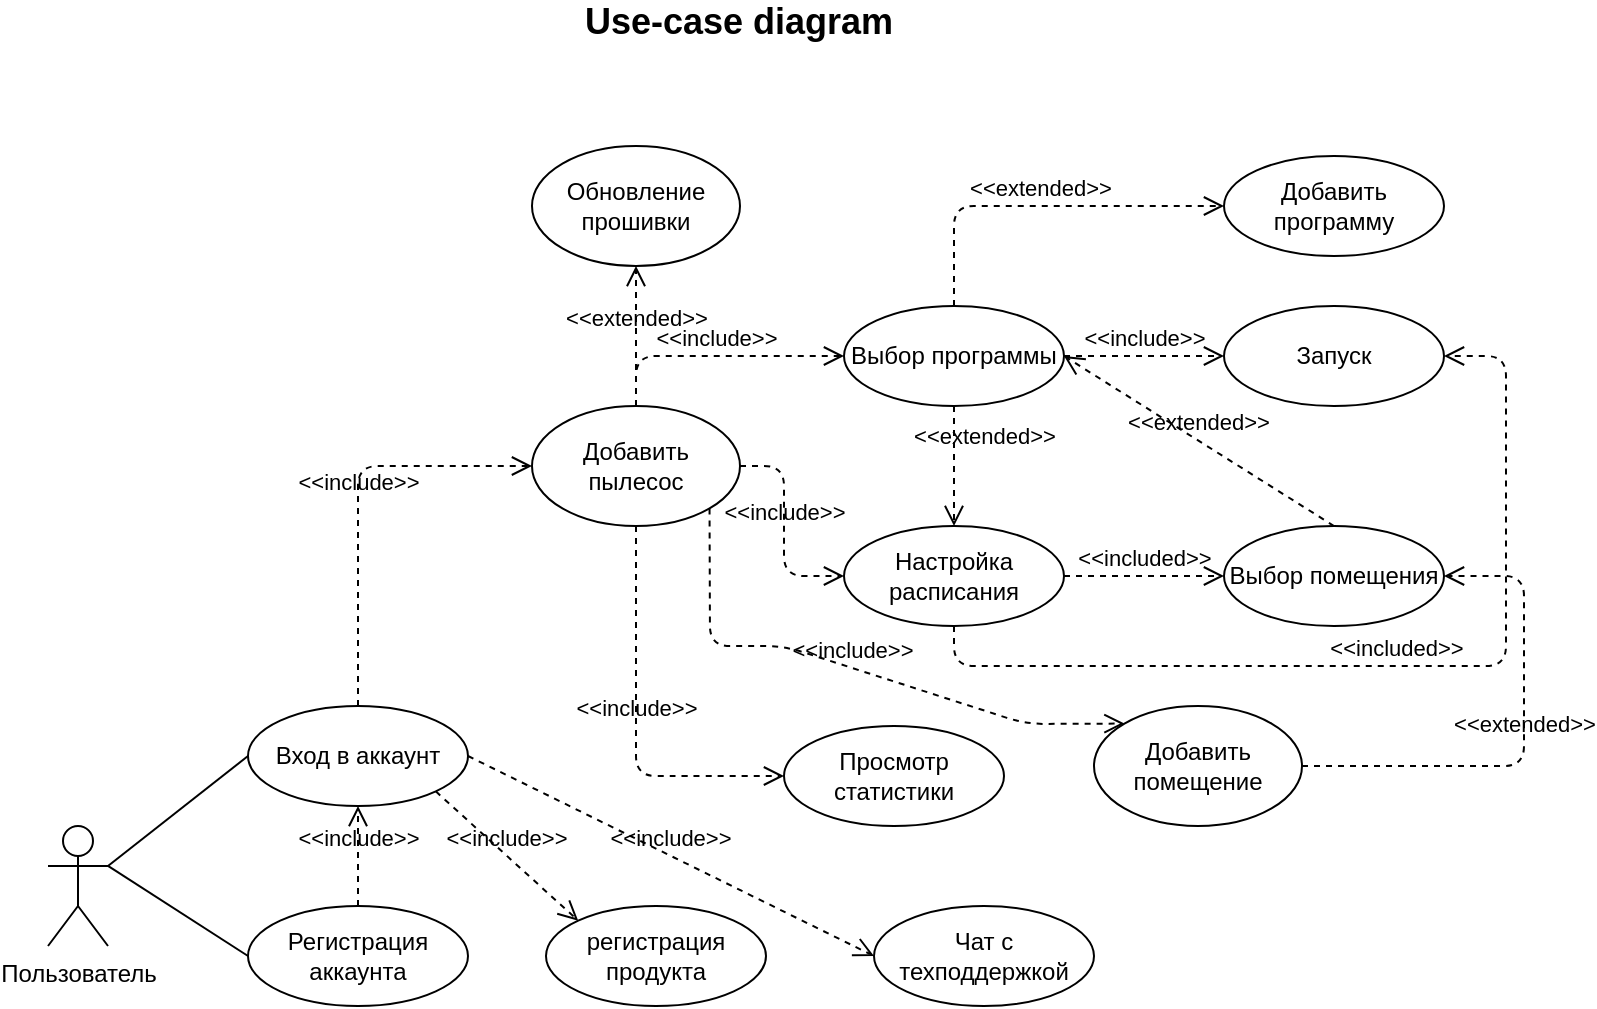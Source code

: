 <mxfile>
    <diagram id="xR59Nx-GNKhP8YMmGbBa" name="Страница 1">
        <mxGraphModel dx="1400" dy="797" grid="1" gridSize="10" guides="1" tooltips="1" connect="1" arrows="1" fold="1" page="1" pageScale="1" pageWidth="1169" pageHeight="827" math="0" shadow="0">
            <root>
                <mxCell id="0"/>
                <mxCell id="1" parent="0"/>
                <mxCell id="51" value="" style="group" vertex="1" connectable="0" parent="1">
                    <mxGeometry x="216" y="110" width="738" height="502" as="geometry"/>
                </mxCell>
                <mxCell id="3" value="Пользователь" style="shape=umlActor;verticalLabelPosition=bottom;verticalAlign=top;html=1;" parent="51" vertex="1">
                    <mxGeometry y="412" width="30" height="60" as="geometry"/>
                </mxCell>
                <mxCell id="4" value="Запуск" style="ellipse;whiteSpace=wrap;html=1;" parent="51" vertex="1">
                    <mxGeometry x="588" y="152" width="110" height="50" as="geometry"/>
                </mxCell>
                <mxCell id="5" value="Выбор программы" style="ellipse;whiteSpace=wrap;html=1;" parent="51" vertex="1">
                    <mxGeometry x="398" y="152" width="110" height="50" as="geometry"/>
                </mxCell>
                <mxCell id="6" value="Выбор помещения" style="ellipse;whiteSpace=wrap;html=1;" parent="51" vertex="1">
                    <mxGeometry x="588" y="262" width="110" height="50" as="geometry"/>
                </mxCell>
                <mxCell id="7" value="Настройка расписания" style="ellipse;whiteSpace=wrap;html=1;" parent="51" vertex="1">
                    <mxGeometry x="398" y="262" width="110" height="50" as="geometry"/>
                </mxCell>
                <mxCell id="8" value="Просмотр статистики" style="ellipse;whiteSpace=wrap;html=1;" parent="51" vertex="1">
                    <mxGeometry x="368" y="362" width="110" height="50" as="geometry"/>
                </mxCell>
                <mxCell id="9" value="Регистрация аккаунта" style="ellipse;whiteSpace=wrap;html=1;" parent="51" vertex="1">
                    <mxGeometry x="100" y="452" width="110" height="50" as="geometry"/>
                </mxCell>
                <mxCell id="10" value="Вход в аккаунт" style="ellipse;whiteSpace=wrap;html=1;" parent="51" vertex="1">
                    <mxGeometry x="100" y="352" width="110" height="50" as="geometry"/>
                </mxCell>
                <mxCell id="11" value="" style="endArrow=none;html=1;exitX=1;exitY=0.333;exitDx=0;exitDy=0;exitPerimeter=0;entryX=0;entryY=0.5;entryDx=0;entryDy=0;" parent="51" source="3" target="9" edge="1">
                    <mxGeometry width="50" height="50" relative="1" as="geometry">
                        <mxPoint x="300" y="402" as="sourcePoint"/>
                        <mxPoint x="350" y="352" as="targetPoint"/>
                    </mxGeometry>
                </mxCell>
                <mxCell id="12" value="" style="endArrow=none;html=1;entryX=0;entryY=0.5;entryDx=0;entryDy=0;" parent="51" target="10" edge="1">
                    <mxGeometry width="50" height="50" relative="1" as="geometry">
                        <mxPoint x="30" y="432" as="sourcePoint"/>
                        <mxPoint x="350" y="352" as="targetPoint"/>
                    </mxGeometry>
                </mxCell>
                <mxCell id="13" value="&amp;lt;&amp;lt;include&amp;gt;&amp;gt;" style="endArrow=open;startArrow=none;endFill=0;startFill=0;endSize=8;html=1;verticalAlign=bottom;dashed=1;labelBackgroundColor=none;exitX=0.5;exitY=0;exitDx=0;exitDy=0;entryX=0.5;entryY=1;entryDx=0;entryDy=0;" parent="51" source="9" target="10" edge="1">
                    <mxGeometry width="160" relative="1" as="geometry">
                        <mxPoint x="250" y="382" as="sourcePoint"/>
                        <mxPoint x="410" y="382" as="targetPoint"/>
                    </mxGeometry>
                </mxCell>
                <mxCell id="14" value="&amp;lt;&amp;lt;include&amp;gt;&amp;gt;" style="endArrow=open;startArrow=none;endFill=0;startFill=0;endSize=8;html=1;verticalAlign=bottom;dashed=1;labelBackgroundColor=none;entryX=0;entryY=0.5;entryDx=0;entryDy=0;exitX=0.5;exitY=0;exitDx=0;exitDy=0;" parent="51" source="40" target="5" edge="1">
                    <mxGeometry width="160" relative="1" as="geometry">
                        <mxPoint x="268" y="177" as="sourcePoint"/>
                        <mxPoint x="521" y="222" as="targetPoint"/>
                        <Array as="points">
                            <mxPoint x="294" y="177"/>
                        </Array>
                    </mxGeometry>
                </mxCell>
                <mxCell id="15" value="&amp;lt;&amp;lt;include&amp;gt;&amp;gt;" style="endArrow=open;startArrow=none;endFill=0;startFill=0;endSize=8;html=1;verticalAlign=bottom;dashed=1;labelBackgroundColor=none;entryX=0;entryY=0.5;entryDx=0;entryDy=0;exitX=1;exitY=0.5;exitDx=0;exitDy=0;" parent="51" source="5" target="4" edge="1">
                    <mxGeometry width="160" relative="1" as="geometry">
                        <mxPoint x="358" y="222" as="sourcePoint"/>
                        <mxPoint x="518" y="222" as="targetPoint"/>
                    </mxGeometry>
                </mxCell>
                <mxCell id="16" value="&amp;lt;&amp;lt;include&amp;gt;&amp;gt;" style="endArrow=open;startArrow=none;endFill=0;startFill=0;endSize=8;html=1;verticalAlign=bottom;dashed=1;labelBackgroundColor=none;entryX=0;entryY=0.5;entryDx=0;entryDy=0;exitX=1;exitY=0.5;exitDx=0;exitDy=0;" parent="51" source="40" target="7" edge="1">
                    <mxGeometry width="160" relative="1" as="geometry">
                        <mxPoint x="298" y="277" as="sourcePoint"/>
                        <mxPoint x="521" y="222" as="targetPoint"/>
                        <Array as="points">
                            <mxPoint x="368" y="232"/>
                            <mxPoint x="368" y="287"/>
                        </Array>
                    </mxGeometry>
                </mxCell>
                <mxCell id="17" value="&amp;lt;&amp;lt;include&amp;gt;&amp;gt;" style="endArrow=open;startArrow=none;endFill=0;startFill=0;endSize=8;html=1;verticalAlign=bottom;dashed=1;labelBackgroundColor=none;entryX=0;entryY=0.5;entryDx=0;entryDy=0;exitX=0.5;exitY=1;exitDx=0;exitDy=0;" parent="51" source="40" target="8" edge="1">
                    <mxGeometry width="160" relative="1" as="geometry">
                        <mxPoint x="288" y="302" as="sourcePoint"/>
                        <mxPoint x="521" y="222" as="targetPoint"/>
                        <Array as="points">
                            <mxPoint x="294" y="387"/>
                            <mxPoint x="319" y="387"/>
                            <mxPoint x="339" y="387"/>
                        </Array>
                    </mxGeometry>
                </mxCell>
                <mxCell id="18" value="&amp;lt;&amp;lt;extended&amp;gt;&amp;gt;" style="endArrow=open;startArrow=none;endFill=0;startFill=0;endSize=8;html=1;verticalAlign=bottom;dashed=1;labelBackgroundColor=none;exitX=0.5;exitY=1;exitDx=0;exitDy=0;entryX=0.5;entryY=0;entryDx=0;entryDy=0;" parent="51" source="5" target="7" edge="1">
                    <mxGeometry x="-0.2" y="15" width="160" relative="1" as="geometry">
                        <mxPoint x="358" y="232" as="sourcePoint"/>
                        <mxPoint x="518" y="232" as="targetPoint"/>
                        <mxPoint as="offset"/>
                    </mxGeometry>
                </mxCell>
                <mxCell id="19" value="&amp;lt;&amp;lt;extended&amp;gt;&amp;gt;" style="endArrow=open;startArrow=none;endFill=0;startFill=0;endSize=8;html=1;verticalAlign=bottom;dashed=1;labelBackgroundColor=none;exitX=0.5;exitY=0;exitDx=0;exitDy=0;entryX=1;entryY=0.5;entryDx=0;entryDy=0;" parent="51" source="6" target="5" edge="1">
                    <mxGeometry width="160" relative="1" as="geometry">
                        <mxPoint x="358" y="232" as="sourcePoint"/>
                        <mxPoint x="518" y="232" as="targetPoint"/>
                        <Array as="points"/>
                    </mxGeometry>
                </mxCell>
                <mxCell id="20" value="&amp;lt;&amp;lt;included&amp;gt;&amp;gt;" style="endArrow=open;startArrow=none;endFill=0;startFill=0;endSize=8;html=1;verticalAlign=bottom;dashed=1;labelBackgroundColor=none;exitX=1;exitY=0.5;exitDx=0;exitDy=0;entryX=0;entryY=0.5;entryDx=0;entryDy=0;" parent="51" source="7" target="6" edge="1">
                    <mxGeometry width="160" relative="1" as="geometry">
                        <mxPoint x="358" y="232" as="sourcePoint"/>
                        <mxPoint x="518" y="232" as="targetPoint"/>
                    </mxGeometry>
                </mxCell>
                <mxCell id="21" value="&amp;lt;&amp;lt;included&amp;gt;&amp;gt;" style="endArrow=open;startArrow=none;endFill=0;startFill=0;endSize=8;html=1;verticalAlign=bottom;dashed=1;labelBackgroundColor=none;exitX=0.5;exitY=1;exitDx=0;exitDy=0;entryX=1;entryY=0.5;entryDx=0;entryDy=0;" parent="51" source="7" target="4" edge="1">
                    <mxGeometry width="160" relative="1" as="geometry">
                        <mxPoint x="338" y="232" as="sourcePoint"/>
                        <mxPoint x="548" y="362" as="targetPoint"/>
                        <Array as="points">
                            <mxPoint x="453" y="332"/>
                            <mxPoint x="729" y="332"/>
                            <mxPoint x="729" y="177"/>
                        </Array>
                    </mxGeometry>
                </mxCell>
                <mxCell id="37" value="Добавить помещение" style="ellipse;whiteSpace=wrap;html=1;" vertex="1" parent="51">
                    <mxGeometry x="523" y="352" width="104" height="60" as="geometry"/>
                </mxCell>
                <mxCell id="38" value="&amp;lt;&amp;lt;include&amp;gt;&amp;gt;" style="endArrow=open;startArrow=none;endFill=0;startFill=0;endSize=8;html=1;verticalAlign=bottom;dashed=1;labelBackgroundColor=none;entryX=0;entryY=0;entryDx=0;entryDy=0;exitX=1;exitY=1;exitDx=0;exitDy=0;" edge="1" parent="51" source="40" target="37">
                    <mxGeometry width="160" relative="1" as="geometry">
                        <mxPoint x="169" y="162" as="sourcePoint"/>
                        <mxPoint x="249" y="122" as="targetPoint"/>
                        <Array as="points">
                            <mxPoint x="331" y="322"/>
                            <mxPoint x="368" y="322"/>
                            <mxPoint x="489" y="361"/>
                        </Array>
                    </mxGeometry>
                </mxCell>
                <mxCell id="39" value="&amp;lt;&amp;lt;include&amp;gt;&amp;gt;" style="endArrow=open;startArrow=none;endFill=0;startFill=0;endSize=8;html=1;verticalAlign=bottom;dashed=1;labelBackgroundColor=none;exitX=0.5;exitY=0;exitDx=0;exitDy=0;entryX=0;entryY=0.5;entryDx=0;entryDy=0;" edge="1" parent="51" source="10" target="40">
                    <mxGeometry width="160" relative="1" as="geometry">
                        <mxPoint x="163" y="377" as="sourcePoint"/>
                        <mxPoint x="282" y="387" as="targetPoint"/>
                        <Array as="points">
                            <mxPoint x="155" y="232"/>
                        </Array>
                    </mxGeometry>
                </mxCell>
                <mxCell id="40" value="Добавить пылесос" style="ellipse;whiteSpace=wrap;html=1;" vertex="1" parent="51">
                    <mxGeometry x="242" y="202" width="104" height="60" as="geometry"/>
                </mxCell>
                <mxCell id="41" value="&amp;lt;&amp;lt;extended&amp;gt;&amp;gt;" style="endArrow=open;startArrow=none;endFill=0;startFill=0;endSize=8;html=1;verticalAlign=bottom;dashed=1;labelBackgroundColor=none;exitX=1;exitY=0.5;exitDx=0;exitDy=0;entryX=1;entryY=0.5;entryDx=0;entryDy=0;" edge="1" parent="51" source="37" target="6">
                    <mxGeometry width="160" relative="1" as="geometry">
                        <mxPoint x="398" y="212" as="sourcePoint"/>
                        <mxPoint x="558" y="212" as="targetPoint"/>
                        <Array as="points">
                            <mxPoint x="738" y="382"/>
                            <mxPoint x="738" y="287"/>
                        </Array>
                    </mxGeometry>
                </mxCell>
                <mxCell id="42" value="Добавить программу" style="ellipse;whiteSpace=wrap;html=1;" vertex="1" parent="51">
                    <mxGeometry x="588" y="77" width="110" height="50" as="geometry"/>
                </mxCell>
                <mxCell id="43" value="&amp;lt;&amp;lt;extended&amp;gt;&amp;gt;" style="endArrow=open;startArrow=none;endFill=0;startFill=0;endSize=8;html=1;verticalAlign=bottom;dashed=1;labelBackgroundColor=none;exitX=0.5;exitY=0;exitDx=0;exitDy=0;entryX=0;entryY=0.5;entryDx=0;entryDy=0;" edge="1" parent="51" source="5" target="42">
                    <mxGeometry width="160" relative="1" as="geometry">
                        <mxPoint x="499" y="127" as="sourcePoint"/>
                        <mxPoint x="659" y="127" as="targetPoint"/>
                        <Array as="points">
                            <mxPoint x="453" y="102"/>
                        </Array>
                    </mxGeometry>
                </mxCell>
                <mxCell id="44" value="Обновление прошивки" style="ellipse;whiteSpace=wrap;html=1;" vertex="1" parent="51">
                    <mxGeometry x="242" y="72" width="104" height="60" as="geometry"/>
                </mxCell>
                <mxCell id="45" value="&amp;lt;&amp;lt;extended&amp;gt;&amp;gt;" style="endArrow=open;startArrow=none;endFill=0;startFill=0;endSize=8;html=1;verticalAlign=bottom;dashed=1;labelBackgroundColor=none;exitX=0.5;exitY=0;exitDx=0;exitDy=0;entryX=0.5;entryY=1;entryDx=0;entryDy=0;" edge="1" parent="51" source="40" target="44">
                    <mxGeometry width="160" relative="1" as="geometry">
                        <mxPoint x="499" y="127" as="sourcePoint"/>
                        <mxPoint x="659" y="127" as="targetPoint"/>
                    </mxGeometry>
                </mxCell>
                <mxCell id="46" value="Чат с техподдержкой" style="ellipse;whiteSpace=wrap;html=1;" vertex="1" parent="51">
                    <mxGeometry x="413" y="452" width="110" height="50" as="geometry"/>
                </mxCell>
                <mxCell id="47" value="&amp;lt;&amp;lt;include&amp;gt;&amp;gt;" style="endArrow=open;startArrow=none;endFill=0;startFill=0;endSize=8;html=1;verticalAlign=bottom;dashed=1;labelBackgroundColor=none;exitX=1;exitY=0.5;exitDx=0;exitDy=0;entryX=0;entryY=0.5;entryDx=0;entryDy=0;" edge="1" parent="51" source="10" target="46">
                    <mxGeometry width="160" relative="1" as="geometry">
                        <mxPoint x="499" y="367" as="sourcePoint"/>
                        <mxPoint x="659" y="367" as="targetPoint"/>
                    </mxGeometry>
                </mxCell>
                <mxCell id="48" value="регистрация продукта" style="ellipse;whiteSpace=wrap;html=1;" vertex="1" parent="51">
                    <mxGeometry x="249" y="452" width="110" height="50" as="geometry"/>
                </mxCell>
                <mxCell id="49" value="&amp;lt;&amp;lt;include&amp;gt;&amp;gt;" style="endArrow=open;startArrow=none;endFill=0;startFill=0;endSize=8;html=1;verticalAlign=bottom;dashed=1;labelBackgroundColor=none;exitX=1;exitY=1;exitDx=0;exitDy=0;entryX=0;entryY=0;entryDx=0;entryDy=0;" edge="1" parent="51" source="10" target="48">
                    <mxGeometry width="160" relative="1" as="geometry">
                        <mxPoint x="499" y="357" as="sourcePoint"/>
                        <mxPoint x="659" y="357" as="targetPoint"/>
                    </mxGeometry>
                </mxCell>
                <mxCell id="50" value="&lt;font style=&quot;font-size: 18px&quot;&gt;&lt;b&gt;Use-case diagram&lt;/b&gt;&lt;/font&gt;" style="text;html=1;align=center;verticalAlign=middle;resizable=0;points=[];autosize=1;strokeColor=none;fillColor=none;" vertex="1" parent="51">
                    <mxGeometry x="260" width="170" height="20" as="geometry"/>
                </mxCell>
            </root>
        </mxGraphModel>
    </diagram>
</mxfile>